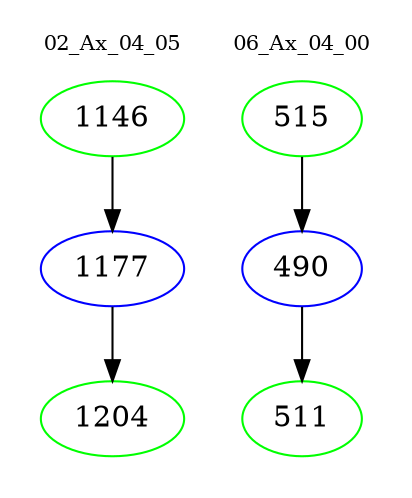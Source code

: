 digraph{
subgraph cluster_0 {
color = white
label = "02_Ax_04_05";
fontsize=10;
T0_1146 [label="1146", color="green"]
T0_1146 -> T0_1177 [color="black"]
T0_1177 [label="1177", color="blue"]
T0_1177 -> T0_1204 [color="black"]
T0_1204 [label="1204", color="green"]
}
subgraph cluster_1 {
color = white
label = "06_Ax_04_00";
fontsize=10;
T1_515 [label="515", color="green"]
T1_515 -> T1_490 [color="black"]
T1_490 [label="490", color="blue"]
T1_490 -> T1_511 [color="black"]
T1_511 [label="511", color="green"]
}
}
